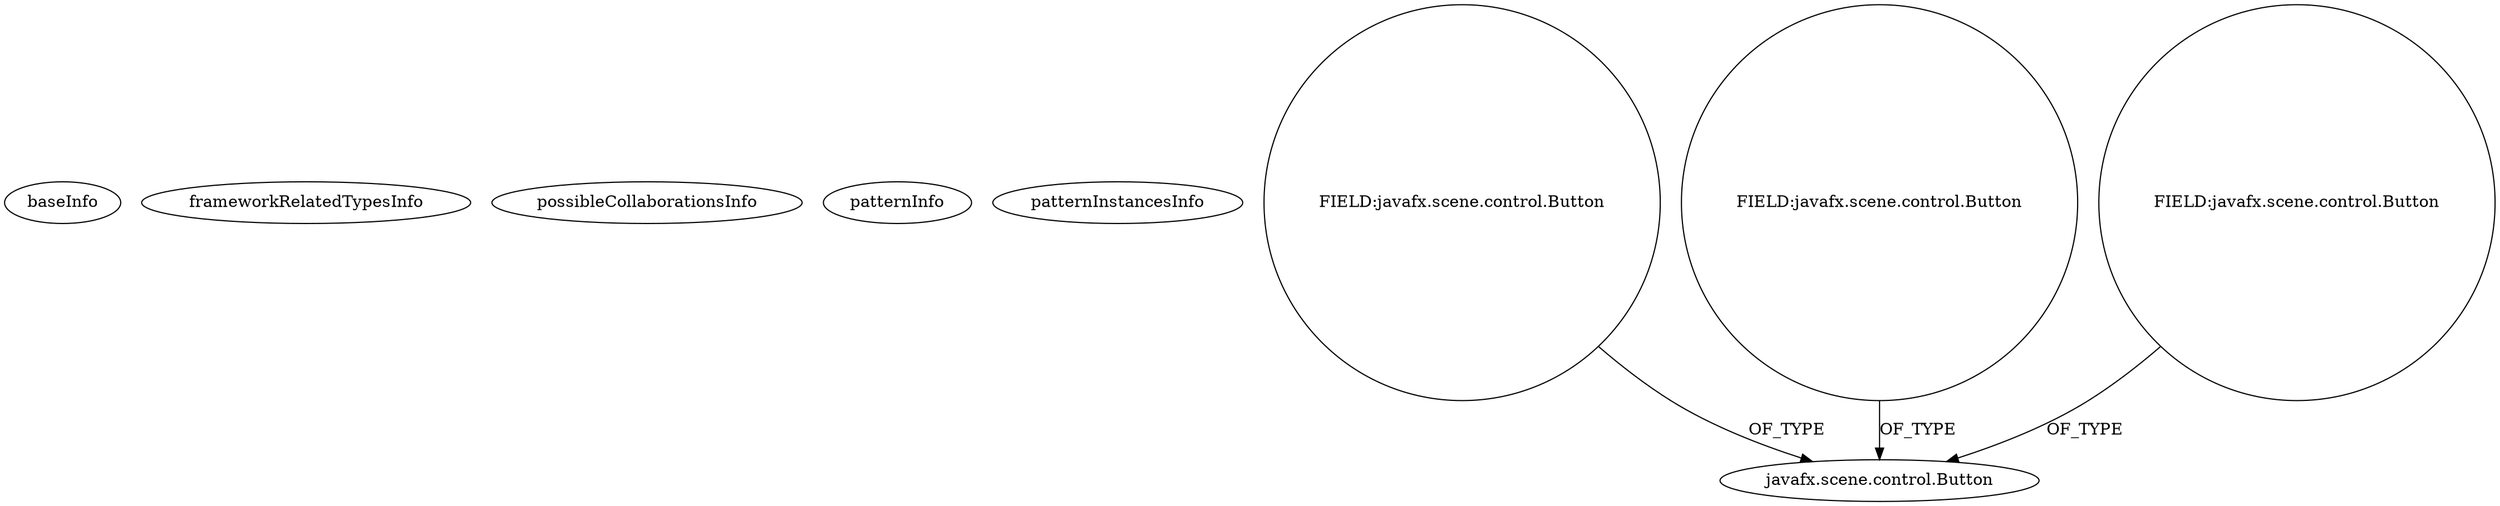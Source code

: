 digraph {
baseInfo[graphId=293,category="pattern",isAnonymous=false,possibleRelation=false]
frameworkRelatedTypesInfo[]
possibleCollaborationsInfo[]
patternInfo[frequency=65.0,patternRootClient=null]
patternInstancesInfo[0="jasonwr-jhuep_ent_web_dev~/jasonwr-jhuep_ent_web_dev/jhuep_ent_web_dev-master/src/hw6/main/WebBuyer.java~WebBuyer~3282",1="iloop-kiosk-KIOSK-Project~/iloop-kiosk-KIOSK-Project/KIOSK-Project-master/src/oit/iloop/kiosk/kiosk_schoolmap/CampusMapMainController.java~CampusMapMainController~3149",2="iloop-kiosk-KIOSK-Project~/iloop-kiosk-KIOSK-Project/KIOSK-Project-master/src/oit/iloop/kiosk/kiosk_main/KioskMainController.java~KioskMainController~3135",3="henrik-bak-scbuildplanner~/henrik-bak-scbuildplanner/scbuildplanner-master/src/main/java/com/ezzored/starcraftbuildplanner/controller/MainWindowController.java~MainWindowController~2923",4="brunoborges-fx2048~/brunoborges-fx2048/fx2048-master/src/game2048/Board.java~Board~2229",5="bianconejo-CEFX~/bianconejo-CEFX/CEFX-master/src/cefx/CEGestionRemisesController.java~CEGestionRemisesController~2018",6="bianconejo-CEFX~/bianconejo-CEFX/CEFX-master/src/cefx/CEPrincipalController.java~CEPrincipalController~2114",7="dony1990-ProsDesktop~/dony1990-ProsDesktop/ProsDesktop-master/src/nicon/NiconDesktop/guifx/NiconImage/NiconImageFXMLController.java~NiconImageFXMLController~2548",8="joelburget-miftiwac~/joelburget-miftiwac/miftiwac-master/src/Dynamic_page.java~Dynamic_page~3333",9="JustinAarden-C2J-Stamboom~/JustinAarden-C2J-Stamboom/C2J-Stamboom-master/src/stamboom/gui/StamboomFXController.java~StamboomFXController~734",10="diogocs1-FPessoais~/diogocs1-FPessoais/FPessoais-master/FinancasPessoais/src/app/controllers/HomeController.java~HomeController~2490",11="iloop-kiosk-KIOSK-Project~/iloop-kiosk-KIOSK-Project/KIOSK-Project-master/src/oit/iloop/kiosk/test/MainApplicationController.java~MainApplicationController~3172",12="Digital87-GUS-Teryt-Parser~/Digital87-GUS-Teryt-Parser/GUS-Teryt-Parser-master/src/main/java/net/kados/gtp/app/controllers/modules/FormController.java~FormController~381",13="walker-clint-AIProj3~/walker-clint-AIProj3/AIProj3-master/src/application/GameBoardController.java~GameBoardController~4712",14="bianconejo-CEFX~/bianconejo-CEFX/CEFX-master/src/cefx/CECommandeController.java~CECommandeController~2084",15="dony1990-ProsDesktop~/dony1990-ProsDesktop/ProsDesktop-master/src/nicon/NiconDesktop/guifx/Plugins/PluginsController.java~PluginsController~2568",16="amonker-AmonkerFX~/amonker-AmonkerFX/AmonkerFX-master/src/cn/jingyun/javafx/amonker/ui/AmonkerUIApplication.java~AmonkerUIApplication~1831",17="sk44-javafx-mirroring-tool~/sk44-javafx-mirroring-tool/javafx-mirroring-tool-master/src/main/java/sk44/mirroringtool/MainWindowController.java~MainWindowController~4211",18="dony1990-ProsDesktop~/dony1990-ProsDesktop/ProsDesktop-master/src/nicon/NiconDesktop/guifx/NiconNavigator/NavegadorController.java~NavegadorController~2563",19="ajithkp560-quizmaster~/ajithkp560-quizmaster/quizmaster-master/QuizProgram_SRC/QuizProgram/src/quizprogram/SampleController.java~SampleController~1753",20="szabel01-kontenery~/szabel01-kontenery/kontenery-master/src/main/java/pl/p/lodz/container/controller/FXMLController.java~FXMLController~4418",21="RomeoGolf-BC~/RomeoGolf-BC/BC-master/src/romeogolf/bc/MainController.java~MainController~1142",22="making-todo-tsa~/making-todo-tsa/todo-tsa-master/todo-fx/src/main/java/todo/app/TodoController.java~TodoController~3522",23="matanghuy-SPCA~/matanghuy-SPCA/SPCA-master/SPCA/src/controllers/TransController.java~TransController~3572",24="nielsmaneschijn-8bit~/nielsmaneschijn-8bit/8bit-master/src/net/maneschijn/bleep/core/MathFX.java~MathFX~3756",25="Jamakasi-JMCLauncherFX~/Jamakasi-JMCLauncherFX/JMCLauncherFX-master/src/jmclauncherfx/OptionsWindowController.java~OptionsWindowController~610",26="demibenari-cd-catalog~/demibenari-cd-catalog/cd-catalog-master/src/cd/catalog/EditCDFormController.java~EditCDFormController~2395",27="dodaio-SoftwareBlack21G~/dodaio-SoftwareBlack21G/SoftwareBlack21G-master/Blackjack/src/Viewer/MainGamev2Controller.java~MainGamev2Controller~2521",28="soonzsoonz-QuickFoot~/soonzsoonz-QuickFoot/QuickFoot-master/src/application/FXMLAdoptionController.java~FXMLAdoptionController~4247",29="Edenm-BlackJack~/Edenm-BlackJack/BlackJack-master/src/View/TableController.java~TableController~394",30="prashker-KingsSGF~/prashker-KingsSGF/KingsSGF-master/src/uiSam/FighterView.java~FighterView~3912",31="gleba-cppoints~/gleba-cppoints/cppoints-master/src/cpapp/view/ReadFormController.java~ReadFormController~2757",32="warpcorebreach-AAH~/warpcorebreach-AAH/AAH-master/AAH/src/aah/MgrHomepageController.java~MgrHomepageController~4734",33="candybibby-Snake~/candybibby-Snake/Snake-master/src/graphicsJavaFX/Controller.java~Controller~2239",34="amonker-Trans~/amonker-Trans/Trans-master/src/cn/jingyun/trans/Project.java~Project~1849",35="iloop-kiosk-KIOSK-Project~/iloop-kiosk-KIOSK-Project/KIOSK-Project-master/src/oit/iloop/kiosk/kiosk_examination/ExaminationMainController.java~ExaminationMainController~3122",36="weltensturm-milca~/weltensturm-milca/milca-master/src/milca/GUIController.java~GUIController~4745",37="novosga-painel-fx~/novosga-painel-fx/painel-fx-master/src/org/novosga/painel/client/ui/Controller.java~Controller~3787",38="sushkrish-CityLife~/sushkrish-CityLife/CityLife-master/src/view/StartScene.java~StartScene~4318",39="taylorthurlow-panda~/taylorthurlow-panda/panda-master/src/edu/TaylorThurlow/WindowMainController.java~WindowMainController~4508",40="JCake-CoupGameProgram~/JCake-CoupGameProgram/CoupGameProgram-master/src/game/remote/PlayerUi.java~PlayerUi~579",41="amonker-Trans~/amonker-Trans/Trans-master/src/cn/jingyun/trans/MainPane.java~MainPane~1847",42="Fisiu-skontrumFx~/Fisiu-skontrumFx/skontrumFx-master/skontrumFxApp/src/application/SkontrumController.java~SkontrumController~457",43="hock323-eventManager~/hock323-eventManager/EventManager-master/src/eventManager/controller/pokerTournament/TournamentController.java~TournamentController~3009",44="Technius-Starbound-Mod-Toolkit~/Technius-Starbound-Mod-Toolkit/Starbound-Mod-Toolkit-master/src/main/java/co/technius/starboundmodtoolkit/mod/assetpane/RecipeAssetPane.java~RecipeAssetPane~1429",45="VectorSoftworks-MediaRealmOfficial~/VectorSoftworks-MediaRealmOfficial/MediaRealmOfficial-master/src/net/vectorgaming/mediarealm/ui/controllers/ComponentController.java~ComponentController~1586",46="amonker-Trans~/amonker-Trans/Trans-master/src/cn/jingyun/trans/FFmpegArgumentsManagerPane.java~FFmpegArgumentsManagerPane~1846",47="demibenari-cd-catalog~/demibenari-cd-catalog/cd-catalog-master/src/cd/catalog/MainFormController.java~MainFormController~2392",48="MasterGlaISTIC-aocproject~/MasterGlaISTIC-aocproject/aocproject-master/metronome/src/main/java/fr/istic/aocproject/ihm/IHMController.java~IHMController~898",49="Tsaru-Java-MP3-Visualizations~/Tsaru-Java-MP3-Visualizations/Java-MP3-Visualizations-master/mp3 Visualization/src/VisualizationInterface.java~VisualizationInterface~1511",50="atsticks-FXOne~/atsticks-FXOne/FXOne-master/org.fxone/fxone-ui/src/main/java/org/fxone/ui/rt/nav/ViewNavigationToolbar.java~ViewNavigationToolbar~1960",51="sandeepb-CiscoECG~/sandeepb-CiscoECG/CiscoECG-master/src/ciscoECGFrontend/MyController.java~MyController~4063",52="Dahwar-Calculator~/Dahwar-Calculator/Calculator-master/src/fr/alsace/lacroix/calculator/SampleController.java~SampleController~308",53="didygo-gce-display~/didygo-gce-display/gce-display-master/src/proto1/DashBoard.java~DashBoard~2407",54="mrempala-sp~/mrempala-sp/sp-master/src/application/VcSetupSquibGroups.java~VcSetupSquibGroups~3676",55="mrempala-sp~/mrempala-sp/sp-master/src/application/VcSequencePreview.java~VcSequencePreview~3683",56="Technius-Starbound-Mod-Toolkit~/Technius-Starbound-Mod-Toolkit/Starbound-Mod-Toolkit-master/src/main/java/co/technius/starboundmodtoolkit/utilui/SwappableNodePane.java~SwappableNodePane~1458",57="if12b051-SWP_Paint~/if12b051-SWP_Paint/SWP_Paint-master/SWP_Paint/src/gui/MainController.java~MainController~3089",58="tgregerson-lc3~/tgregerson-lc3/lc3-master/LC3Sim/src/lc3sim/ui/UIFXMain.java~UIFXMain~4520",59="DOOOOOM-jmpd-shared~/DOOOOOM-jmpd-shared/jmpd-shared-master/src/dooooom/jmpd/client/gui/javafx/MainViewController.java~MainViewController~294",60="mouradsaadi-LO23-IHM~/mouradsaadi-LO23-IHM/LO23-IHM-master/Sudoku-IHM/src/sudoko/ihm/vue/FXMLDocumentController.java~FXMLDocumentController~3651",61="weltensturm-milca~/weltensturm-milca/milca-master/src/milca/GUI.java~GUI~4747",62="NirmalL-Shark~/NirmalL-Shark/Shark-master/src/Controller.java~Controller~1009",63="mathiasj33-VocLearn~/mathiasj33-VocLearn/VocLearn-master/src/net/softwarepage/voclearn/code/Gui.java~Gui~3576",64="crosswords-testEnvironment~/crosswords-testEnvironment/testEnvironment-master/src/GUI/MainController.java~MainController~2315"]
5[label="javafx.scene.control.Button",vertexType="FRAMEWORK_CLASS_TYPE",isFrameworkType=false]
4[label="FIELD:javafx.scene.control.Button",vertexType="FIELD_DECLARATION",isFrameworkType=false,shape=circle]
11[label="FIELD:javafx.scene.control.Button",vertexType="FIELD_DECLARATION",isFrameworkType=false,shape=circle]
13[label="FIELD:javafx.scene.control.Button",vertexType="FIELD_DECLARATION",isFrameworkType=false,shape=circle]
4->5[label="OF_TYPE"]
11->5[label="OF_TYPE"]
13->5[label="OF_TYPE"]
}
